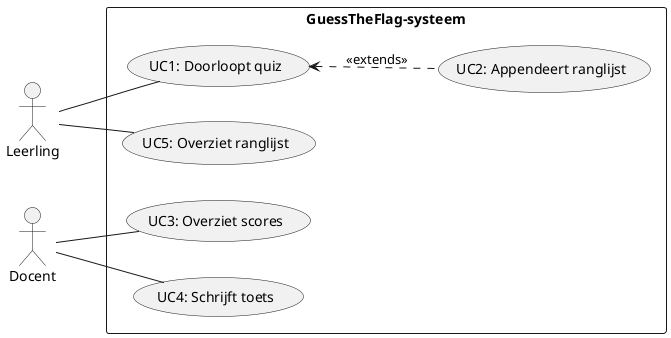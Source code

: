 @startuml use_case
left to right direction

actor "Leerling" as l
actor "Docent" as d

rectangle "GuessTheFlag-systeem" {
  usecase "UC1: Doorloopt quiz" as uc1
  usecase "UC2: Appendeert ranglijst" as uc2
  usecase "UC3: Overziet scores" as uc3
  usecase "UC4: Schrijft toets" as uc4
  usecase "UC5: Overziet ranglijst" as uc5
}

l -- uc1
l -- uc5
uc1 <.. uc2 : <<extends>>
d -- uc3
d -- uc4


@enduml
